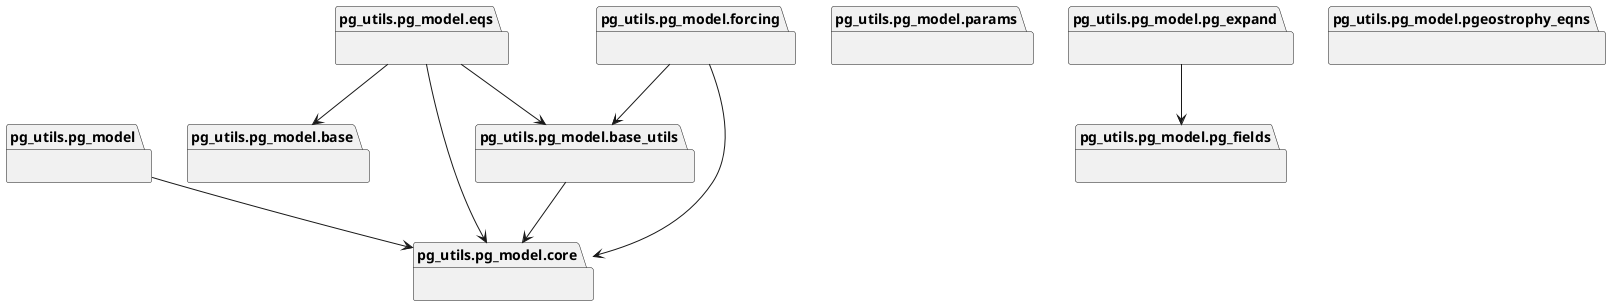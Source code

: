 @startuml packages_pg_model
set namespaceSeparator none
package "pg_utils.pg_model" as pg_utils.pg_model {
}
package "pg_utils.pg_model.base" as pg_utils.pg_model.base {
}
package "pg_utils.pg_model.base_utils" as pg_utils.pg_model.base_utils {
}
package "pg_utils.pg_model.core" as pg_utils.pg_model.core {
}
package "pg_utils.pg_model.eqs" as pg_utils.pg_model.eqs {
}
package "pg_utils.pg_model.forcing" as pg_utils.pg_model.forcing {
}
package "pg_utils.pg_model.params" as pg_utils.pg_model.params {
}
package "pg_utils.pg_model.pg_expand" as pg_utils.pg_model.pg_expand {
}
package "pg_utils.pg_model.pg_fields" as pg_utils.pg_model.pg_fields {
}
package "pg_utils.pg_model.pgeostrophy_eqns" as pg_utils.pg_model.pgeostrophy_eqns {
}
pg_utils.pg_model --> pg_utils.pg_model.core
pg_utils.pg_model.base_utils --> pg_utils.pg_model.core
pg_utils.pg_model.eqs --> pg_utils.pg_model.base
pg_utils.pg_model.eqs --> pg_utils.pg_model.base_utils
pg_utils.pg_model.eqs --> pg_utils.pg_model.core
pg_utils.pg_model.forcing --> pg_utils.pg_model.base_utils
pg_utils.pg_model.forcing --> pg_utils.pg_model.core
pg_utils.pg_model.pg_expand --> pg_utils.pg_model.pg_fields
@enduml
